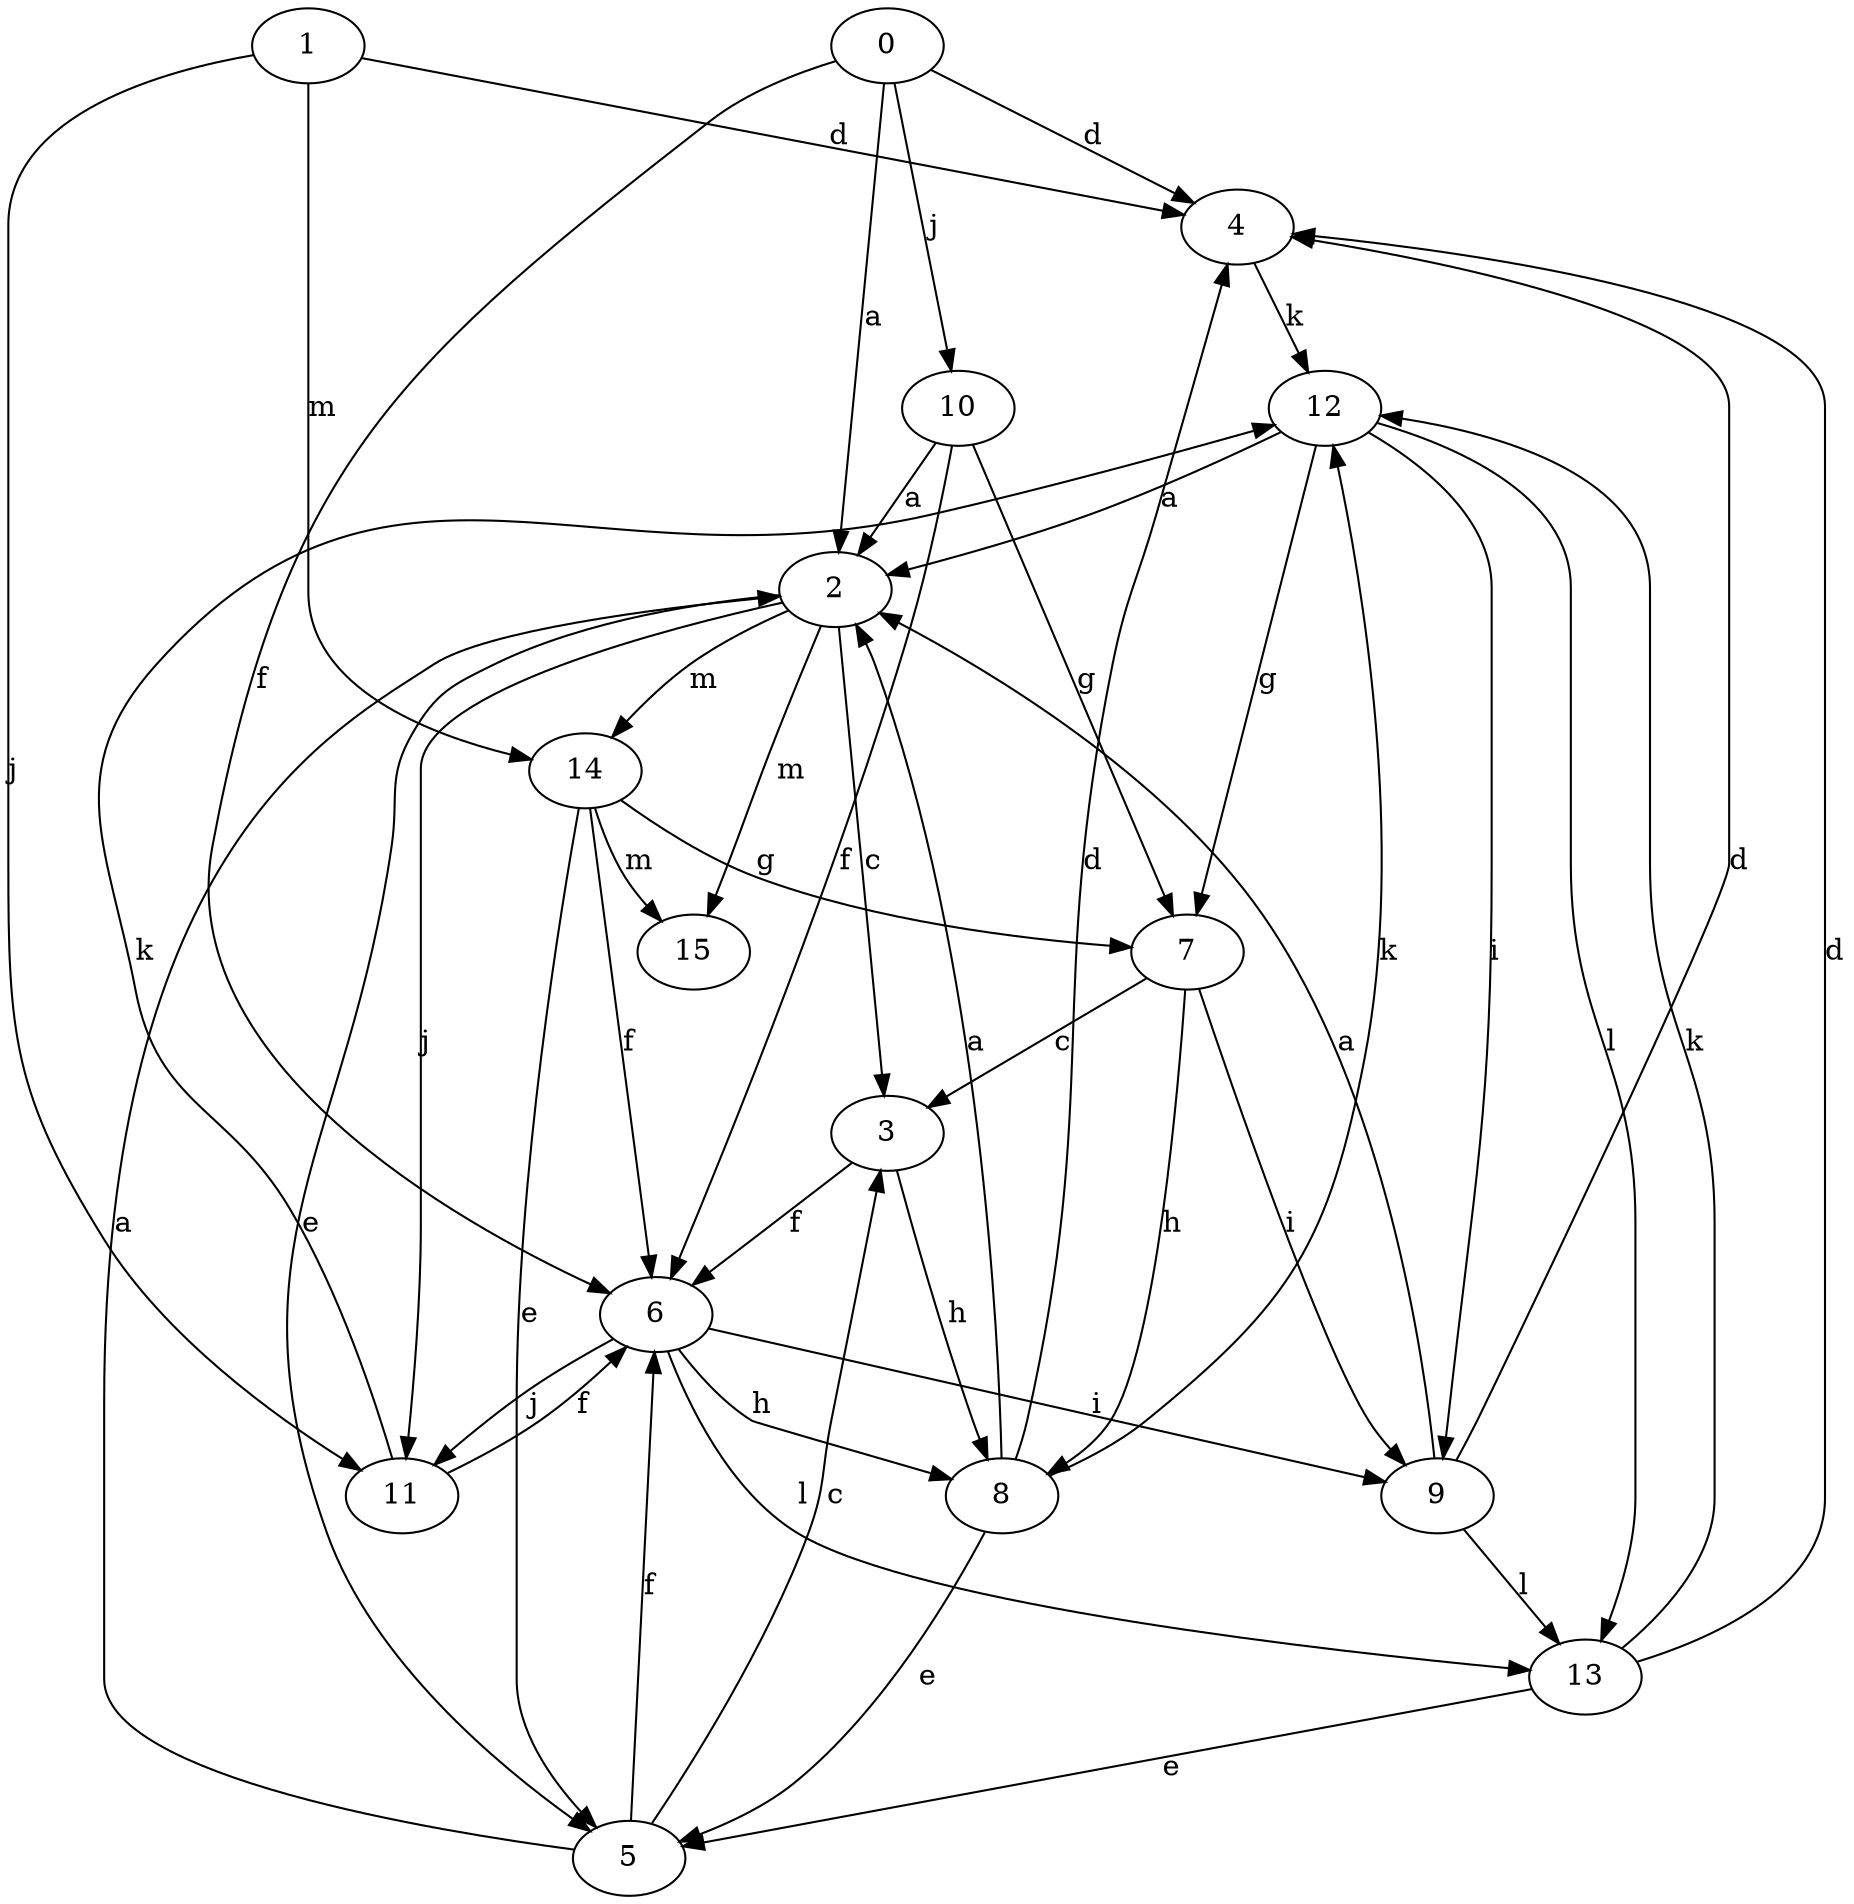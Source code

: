strict digraph  {
1;
2;
3;
4;
5;
6;
7;
0;
8;
9;
10;
11;
12;
13;
14;
15;
1 -> 4  [label=d];
1 -> 11  [label=j];
1 -> 14  [label=m];
2 -> 3  [label=c];
2 -> 5  [label=e];
2 -> 11  [label=j];
2 -> 14  [label=m];
2 -> 15  [label=m];
3 -> 6  [label=f];
3 -> 8  [label=h];
4 -> 12  [label=k];
5 -> 2  [label=a];
5 -> 3  [label=c];
5 -> 6  [label=f];
6 -> 8  [label=h];
6 -> 9  [label=i];
6 -> 11  [label=j];
6 -> 13  [label=l];
7 -> 3  [label=c];
7 -> 8  [label=h];
7 -> 9  [label=i];
0 -> 2  [label=a];
0 -> 4  [label=d];
0 -> 6  [label=f];
0 -> 10  [label=j];
8 -> 2  [label=a];
8 -> 4  [label=d];
8 -> 5  [label=e];
8 -> 12  [label=k];
9 -> 2  [label=a];
9 -> 4  [label=d];
9 -> 13  [label=l];
10 -> 2  [label=a];
10 -> 6  [label=f];
10 -> 7  [label=g];
11 -> 6  [label=f];
11 -> 12  [label=k];
12 -> 2  [label=a];
12 -> 7  [label=g];
12 -> 9  [label=i];
12 -> 13  [label=l];
13 -> 4  [label=d];
13 -> 5  [label=e];
13 -> 12  [label=k];
14 -> 5  [label=e];
14 -> 6  [label=f];
14 -> 7  [label=g];
14 -> 15  [label=m];
}
